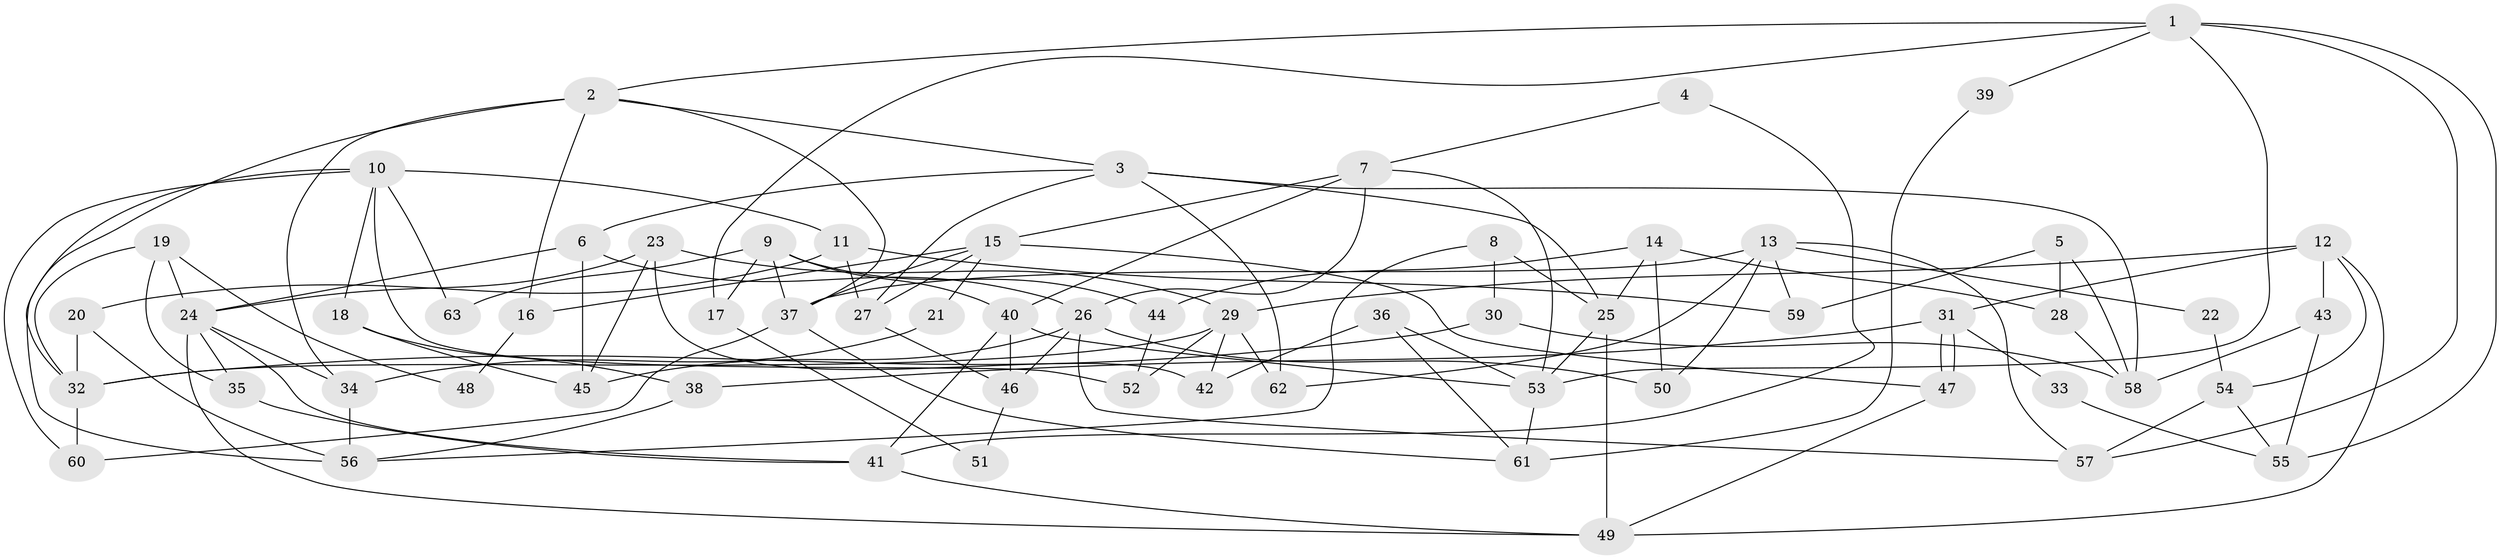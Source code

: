 // coarse degree distribution, {11: 0.10526315789473684, 8: 0.21052631578947367, 6: 0.21052631578947367, 4: 0.05263157894736842, 5: 0.21052631578947367, 7: 0.10526315789473684, 3: 0.10526315789473684}
// Generated by graph-tools (version 1.1) at 2025/50/03/04/25 22:50:54]
// undirected, 63 vertices, 126 edges
graph export_dot {
  node [color=gray90,style=filled];
  1;
  2;
  3;
  4;
  5;
  6;
  7;
  8;
  9;
  10;
  11;
  12;
  13;
  14;
  15;
  16;
  17;
  18;
  19;
  20;
  21;
  22;
  23;
  24;
  25;
  26;
  27;
  28;
  29;
  30;
  31;
  32;
  33;
  34;
  35;
  36;
  37;
  38;
  39;
  40;
  41;
  42;
  43;
  44;
  45;
  46;
  47;
  48;
  49;
  50;
  51;
  52;
  53;
  54;
  55;
  56;
  57;
  58;
  59;
  60;
  61;
  62;
  63;
  1 -- 55;
  1 -- 53;
  1 -- 2;
  1 -- 17;
  1 -- 39;
  1 -- 57;
  2 -- 37;
  2 -- 3;
  2 -- 16;
  2 -- 32;
  2 -- 34;
  3 -- 25;
  3 -- 6;
  3 -- 27;
  3 -- 58;
  3 -- 62;
  4 -- 41;
  4 -- 7;
  5 -- 59;
  5 -- 58;
  5 -- 28;
  6 -- 24;
  6 -- 26;
  6 -- 45;
  7 -- 40;
  7 -- 26;
  7 -- 15;
  7 -- 53;
  8 -- 25;
  8 -- 30;
  8 -- 56;
  9 -- 40;
  9 -- 37;
  9 -- 17;
  9 -- 44;
  9 -- 63;
  10 -- 60;
  10 -- 56;
  10 -- 11;
  10 -- 18;
  10 -- 52;
  10 -- 63;
  11 -- 27;
  11 -- 20;
  11 -- 59;
  12 -- 49;
  12 -- 29;
  12 -- 31;
  12 -- 43;
  12 -- 54;
  13 -- 57;
  13 -- 62;
  13 -- 22;
  13 -- 37;
  13 -- 50;
  13 -- 59;
  14 -- 44;
  14 -- 50;
  14 -- 25;
  14 -- 28;
  15 -- 47;
  15 -- 16;
  15 -- 21;
  15 -- 27;
  15 -- 37;
  16 -- 48;
  17 -- 51;
  18 -- 45;
  18 -- 38;
  19 -- 24;
  19 -- 32;
  19 -- 35;
  19 -- 48;
  20 -- 56;
  20 -- 32;
  21 -- 34;
  22 -- 54;
  23 -- 24;
  23 -- 29;
  23 -- 42;
  23 -- 45;
  24 -- 49;
  24 -- 34;
  24 -- 35;
  24 -- 41;
  25 -- 53;
  25 -- 49;
  26 -- 45;
  26 -- 46;
  26 -- 50;
  26 -- 57;
  27 -- 46;
  28 -- 58;
  29 -- 32;
  29 -- 42;
  29 -- 52;
  29 -- 62;
  30 -- 32;
  30 -- 58;
  31 -- 47;
  31 -- 47;
  31 -- 33;
  31 -- 38;
  32 -- 60;
  33 -- 55;
  34 -- 56;
  35 -- 41;
  36 -- 61;
  36 -- 53;
  36 -- 42;
  37 -- 60;
  37 -- 61;
  38 -- 56;
  39 -- 61;
  40 -- 41;
  40 -- 46;
  40 -- 53;
  41 -- 49;
  43 -- 58;
  43 -- 55;
  44 -- 52;
  46 -- 51;
  47 -- 49;
  53 -- 61;
  54 -- 57;
  54 -- 55;
}
